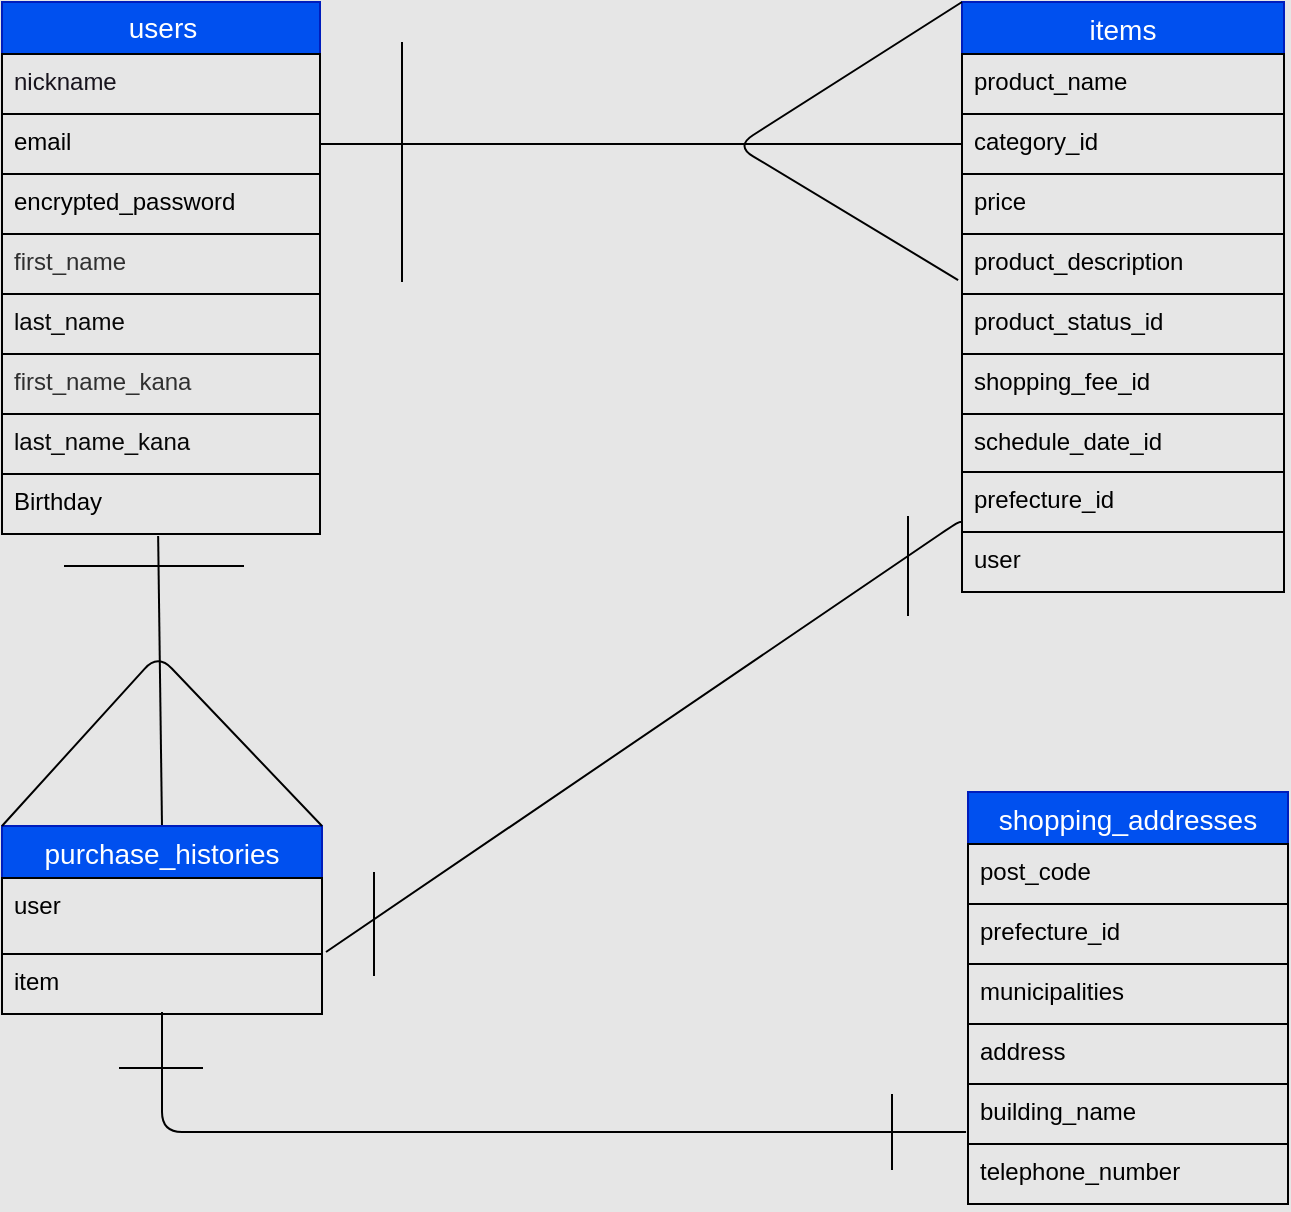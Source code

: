 <mxfile>
    <diagram id="GOCL7jQt18byzin0PXLw" name="ページ1">
        <mxGraphModel dx="1376" dy="2890" grid="0" gridSize="10" guides="1" tooltips="1" connect="1" arrows="0" fold="1" page="1" pageScale="1" pageWidth="827" pageHeight="1169" background="#E6E6E6" math="0" shadow="0">
            <root>
                <mxCell id="0"/>
                <mxCell id="1" parent="0"/>
                <mxCell id="18" value="users" style="swimlane;fontStyle=0;childLayout=stackLayout;horizontal=1;startSize=26;horizontalStack=0;resizeParent=1;resizeParentMax=0;resizeLast=0;collapsible=1;marginBottom=0;align=center;fontSize=14;fontColor=#ffffff;labelBorderColor=none;labelBackgroundColor=none;html=1;strokeColor=#001DBC;fillColor=#0050ef;" parent="1" vertex="1">
                    <mxGeometry x="-760" y="-1800" width="159" height="266" as="geometry">
                        <mxRectangle x="-760" y="-1800" width="70" height="30" as="alternateBounds"/>
                    </mxGeometry>
                </mxCell>
                <mxCell id="19" value="nickname" style="text;strokeColor=#000000;fillColor=none;spacingLeft=4;spacingRight=4;overflow=hidden;rotatable=0;points=[[0,0.5],[1,0.5]];portConstraint=eastwest;fontSize=12;fontColor=#18141d;" parent="18" vertex="1">
                    <mxGeometry y="26" width="159" height="30" as="geometry"/>
                </mxCell>
                <mxCell id="20" value="email" style="text;strokeColor=#000000;fillColor=none;spacingLeft=4;spacingRight=4;overflow=hidden;rotatable=0;points=[[0,0.5],[1,0.5]];portConstraint=eastwest;fontSize=12;fontColor=#000000;" parent="18" vertex="1">
                    <mxGeometry y="56" width="159" height="30" as="geometry"/>
                </mxCell>
                <mxCell id="21" value="encrypted_password" style="text;strokeColor=#000000;fillColor=none;spacingLeft=4;spacingRight=4;overflow=hidden;rotatable=0;points=[[0,0.5],[1,0.5]];portConstraint=eastwest;fontSize=12;fontColor=#000000;" parent="18" vertex="1">
                    <mxGeometry y="86" width="159" height="30" as="geometry"/>
                </mxCell>
                <mxCell id="gt8eq6YjaFPLrSDojC5M-37" value="first_name" style="text;strokeColor=#000000;fillColor=none;spacingLeft=4;spacingRight=4;overflow=hidden;rotatable=0;points=[[0,0.5],[1,0.5]];portConstraint=eastwest;fontSize=12;fontColor=#303030;" parent="18" vertex="1">
                    <mxGeometry y="116" width="159" height="30" as="geometry"/>
                </mxCell>
                <mxCell id="gt8eq6YjaFPLrSDojC5M-38" value="last_name" style="text;strokeColor=#000000;fillColor=none;spacingLeft=4;spacingRight=4;overflow=hidden;rotatable=0;points=[[0,0.5],[1,0.5]];portConstraint=eastwest;fontSize=12;fontColor=#080808;" parent="18" vertex="1">
                    <mxGeometry y="146" width="159" height="30" as="geometry"/>
                </mxCell>
                <mxCell id="gt8eq6YjaFPLrSDojC5M-48" style="edgeStyle=none;html=1;strokeColor=#000000;" parent="18" source="gt8eq6YjaFPLrSDojC5M-37" target="gt8eq6YjaFPLrSDojC5M-38" edge="1">
                    <mxGeometry relative="1" as="geometry"/>
                </mxCell>
                <mxCell id="63" value="first_name_kana" style="text;strokeColor=#000000;fillColor=none;spacingLeft=4;spacingRight=4;overflow=hidden;rotatable=0;points=[[0,0.5],[1,0.5]];portConstraint=eastwest;fontSize=12;fontColor=#303030;" vertex="1" parent="18">
                    <mxGeometry y="176" width="159" height="30" as="geometry"/>
                </mxCell>
                <mxCell id="61" value="last_name_kana" style="text;strokeColor=#000000;fillColor=none;spacingLeft=4;spacingRight=4;overflow=hidden;rotatable=0;points=[[0,0.5],[1,0.5]];portConstraint=eastwest;fontSize=12;fontColor=#080808;" vertex="1" parent="18">
                    <mxGeometry y="206" width="159" height="30" as="geometry"/>
                </mxCell>
                <mxCell id="gt8eq6YjaFPLrSDojC5M-39" value="Birthday" style="text;strokeColor=#000000;fillColor=none;spacingLeft=4;spacingRight=4;overflow=hidden;rotatable=0;points=[[0,0.5],[1,0.5]];portConstraint=eastwest;fontSize=12;fontColor=#000000;labelBackgroundColor=none;labelBorderColor=none;" parent="18" vertex="1">
                    <mxGeometry y="236" width="159" height="30" as="geometry"/>
                </mxCell>
                <mxCell id="22" value="items" style="swimlane;fontStyle=0;childLayout=stackLayout;horizontal=1;startSize=26;horizontalStack=0;resizeParent=1;resizeParentMax=0;resizeLast=0;collapsible=1;marginBottom=0;align=center;fontSize=14;strokeColor=#001DBC;fillColor=#0050ef;fontColor=#ffffff;" parent="1" vertex="1">
                    <mxGeometry x="-280" y="-1800" width="161" height="295" as="geometry"/>
                </mxCell>
                <mxCell id="23" value="product_name" style="text;strokeColor=#000000;fillColor=none;spacingLeft=4;spacingRight=4;overflow=hidden;rotatable=0;points=[[0,0.5],[1,0.5]];portConstraint=eastwest;fontSize=12;fontColor=#000000;" parent="22" vertex="1">
                    <mxGeometry y="26" width="161" height="30" as="geometry"/>
                </mxCell>
                <mxCell id="24" value="category_id" style="text;strokeColor=#000000;fillColor=none;spacingLeft=4;spacingRight=4;overflow=hidden;rotatable=0;points=[[0,0.5],[1,0.5]];portConstraint=eastwest;fontSize=12;fontColor=#000000;" parent="22" vertex="1">
                    <mxGeometry y="56" width="161" height="30" as="geometry"/>
                </mxCell>
                <mxCell id="gt8eq6YjaFPLrSDojC5M-40" value="price" style="text;strokeColor=#000000;fillColor=none;spacingLeft=4;spacingRight=4;overflow=hidden;rotatable=0;points=[[0,0.5],[1,0.5]];portConstraint=eastwest;fontSize=12;fontColor=#000000;" parent="22" vertex="1">
                    <mxGeometry y="86" width="161" height="30" as="geometry"/>
                </mxCell>
                <mxCell id="gt8eq6YjaFPLrSDojC5M-42" value="product_description" style="text;strokeColor=#000000;fillColor=none;spacingLeft=4;spacingRight=4;overflow=hidden;rotatable=0;points=[[0,0.5],[1,0.5]];portConstraint=eastwest;fontSize=12;fontColor=#000000;" parent="22" vertex="1">
                    <mxGeometry y="116" width="161" height="30" as="geometry"/>
                </mxCell>
                <mxCell id="gt8eq6YjaFPLrSDojC5M-43" value="product_status_id" style="text;strokeColor=#000000;fillColor=none;spacingLeft=4;spacingRight=4;overflow=hidden;rotatable=0;points=[[0,0.5],[1,0.5]];portConstraint=eastwest;fontSize=12;fontColor=#000000;" parent="22" vertex="1">
                    <mxGeometry y="146" width="161" height="30" as="geometry"/>
                </mxCell>
                <mxCell id="gt8eq6YjaFPLrSDojC5M-44" value="shopping_fee_id" style="text;strokeColor=#000000;fillColor=none;spacingLeft=4;spacingRight=4;overflow=hidden;rotatable=0;points=[[0,0.5],[1,0.5]];portConstraint=eastwest;fontSize=12;fontColor=#000000;" parent="22" vertex="1">
                    <mxGeometry y="176" width="161" height="30" as="geometry"/>
                </mxCell>
                <mxCell id="gt8eq6YjaFPLrSDojC5M-62" value="schedule_date_id" style="text;strokeColor=#000000;fillColor=none;spacingLeft=4;spacingRight=4;overflow=hidden;rotatable=0;points=[[0,0.5],[1,0.5]];portConstraint=eastwest;fontSize=12;fontColor=#000000;" parent="22" vertex="1">
                    <mxGeometry y="206" width="161" height="29" as="geometry"/>
                </mxCell>
                <mxCell id="71" value="prefecture_id" style="text;strokeColor=#000000;fillColor=none;spacingLeft=4;spacingRight=4;overflow=hidden;rotatable=0;points=[[0,0.5],[1,0.5]];portConstraint=eastwest;fontSize=12;fontColor=#000000;" vertex="1" parent="22">
                    <mxGeometry y="235" width="161" height="30" as="geometry"/>
                </mxCell>
                <mxCell id="25" value="user" style="text;strokeColor=#000000;fillColor=none;spacingLeft=4;spacingRight=4;overflow=hidden;rotatable=0;points=[[0,0.5],[1,0.5]];portConstraint=eastwest;fontSize=12;fontColor=#000000;" parent="22" vertex="1">
                    <mxGeometry y="265" width="161" height="30" as="geometry"/>
                </mxCell>
                <mxCell id="68" value="" style="edgeStyle=none;orthogonalLoop=1;jettySize=auto;html=1;startArrow=none;startFill=0;endArrow=none;endFill=0;strokeColor=#000000;exitX=0;exitY=0;exitDx=0;exitDy=0;entryX=-0.012;entryY=0.767;entryDx=0;entryDy=0;entryPerimeter=0;" edge="1" parent="22" source="22" target="gt8eq6YjaFPLrSDojC5M-42">
                    <mxGeometry width="80" relative="1" as="geometry">
                        <mxPoint x="-10" y="11" as="sourcePoint"/>
                        <mxPoint x="-10" y="131" as="targetPoint"/>
                        <Array as="points">
                            <mxPoint x="-113" y="72"/>
                        </Array>
                    </mxGeometry>
                </mxCell>
                <mxCell id="30" value="shopping_addresses" style="swimlane;fontStyle=0;childLayout=stackLayout;horizontal=1;startSize=26;horizontalStack=0;resizeParent=1;resizeParentMax=0;resizeLast=0;collapsible=1;marginBottom=0;align=center;fontSize=14;strokeColor=#001DBC;fillColor=#0050ef;fontColor=#ffffff;" parent="1" vertex="1">
                    <mxGeometry x="-277" y="-1405" width="160" height="206" as="geometry"/>
                </mxCell>
                <mxCell id="31" value="post_code" style="text;strokeColor=#000000;fillColor=none;spacingLeft=4;spacingRight=4;overflow=hidden;rotatable=0;points=[[0,0.5],[1,0.5]];portConstraint=eastwest;fontSize=12;fontColor=#000000;" parent="30" vertex="1">
                    <mxGeometry y="26" width="160" height="30" as="geometry"/>
                </mxCell>
                <mxCell id="32" value="prefecture_id" style="text;strokeColor=#000000;fillColor=none;spacingLeft=4;spacingRight=4;overflow=hidden;rotatable=0;points=[[0,0.5],[1,0.5]];portConstraint=eastwest;fontSize=12;fontColor=#000000;" parent="30" vertex="1">
                    <mxGeometry y="56" width="160" height="30" as="geometry"/>
                </mxCell>
                <mxCell id="gt8eq6YjaFPLrSDojC5M-45" value="municipalities" style="text;strokeColor=#000000;fillColor=none;spacingLeft=4;spacingRight=4;overflow=hidden;rotatable=0;points=[[0,0.5],[1,0.5]];portConstraint=eastwest;fontSize=12;html=1;fontColor=#000000;" parent="30" vertex="1">
                    <mxGeometry y="86" width="160" height="30" as="geometry"/>
                </mxCell>
                <mxCell id="gt8eq6YjaFPLrSDojC5M-46" value="address" style="text;strokeColor=#000000;fillColor=none;spacingLeft=4;spacingRight=4;overflow=hidden;rotatable=0;points=[[0,0.5],[1,0.5]];portConstraint=eastwest;fontSize=12;fontColor=#000000;" parent="30" vertex="1">
                    <mxGeometry y="116" width="160" height="30" as="geometry"/>
                </mxCell>
                <mxCell id="gt8eq6YjaFPLrSDojC5M-47" value="building_name" style="text;strokeColor=#000000;fillColor=none;spacingLeft=4;spacingRight=4;overflow=hidden;rotatable=0;points=[[0,0.5],[1,0.5]];portConstraint=eastwest;fontSize=12;fontColor=#000000;" parent="30" vertex="1">
                    <mxGeometry y="146" width="160" height="30" as="geometry"/>
                </mxCell>
                <mxCell id="33" value="telephone_number" style="text;strokeColor=#000000;fillColor=none;spacingLeft=4;spacingRight=4;overflow=hidden;rotatable=0;points=[[0,0.5],[1,0.5]];portConstraint=eastwest;fontSize=12;fontColor=#000000;" parent="30" vertex="1">
                    <mxGeometry y="176" width="160" height="30" as="geometry"/>
                </mxCell>
                <mxCell id="gt8eq6YjaFPLrSDojC5M-50" style="edgeStyle=none;html=1;exitX=1;exitY=0.5;exitDx=0;exitDy=0;entryX=0;entryY=0.5;entryDx=0;entryDy=0;startArrow=none;startFill=0;endArrow=none;endFill=0;strokeColor=#000000;" parent="1" source="20" target="24" edge="1">
                    <mxGeometry relative="1" as="geometry"/>
                </mxCell>
                <mxCell id="46" style="edgeStyle=none;html=1;exitX=0.5;exitY=0;exitDx=0;exitDy=0;startArrow=none;startFill=0;endArrow=none;endFill=0;strokeColor=#000000;entryX=0.491;entryY=1.033;entryDx=0;entryDy=0;entryPerimeter=0;" parent="1" source="39" edge="1" target="gt8eq6YjaFPLrSDojC5M-39">
                    <mxGeometry relative="1" as="geometry">
                        <mxPoint x="-678" y="-1520" as="targetPoint"/>
                    </mxGeometry>
                </mxCell>
                <mxCell id="51" style="edgeStyle=none;html=1;entryX=0;entryY=0.8;entryDx=0;entryDy=0;entryPerimeter=0;startArrow=none;startFill=0;endArrow=none;endFill=0;strokeColor=#000000;" parent="1" edge="1">
                    <mxGeometry relative="1" as="geometry">
                        <mxPoint x="-598" y="-1325" as="sourcePoint"/>
                        <mxPoint x="-280" y="-1540" as="targetPoint"/>
                        <Array as="points">
                            <mxPoint x="-282" y="-1540"/>
                        </Array>
                    </mxGeometry>
                </mxCell>
                <mxCell id="39" value="purchase_histories" style="swimlane;fontStyle=0;childLayout=stackLayout;horizontal=1;startSize=26;horizontalStack=0;resizeParent=1;resizeParentMax=0;resizeLast=0;collapsible=1;marginBottom=0;align=center;fontSize=14;strokeColor=#001DBC;fillColor=#0050ef;fontColor=#ffffff;" parent="1" vertex="1">
                    <mxGeometry x="-760" y="-1388" width="160" height="94" as="geometry"/>
                </mxCell>
                <mxCell id="40" value="user" style="text;strokeColor=#000000;fillColor=none;spacingLeft=4;spacingRight=4;overflow=hidden;rotatable=0;points=[[0,0.5],[1,0.5]];portConstraint=eastwest;fontSize=12;fontColor=#000000;" parent="39" vertex="1">
                    <mxGeometry y="26" width="160" height="38" as="geometry"/>
                </mxCell>
                <mxCell id="41" value="item" style="text;strokeColor=#000000;fillColor=none;spacingLeft=4;spacingRight=4;overflow=hidden;rotatable=0;points=[[0,0.5],[1,0.5]];portConstraint=eastwest;fontSize=12;fontColor=#000000;" parent="39" vertex="1">
                    <mxGeometry y="64" width="160" height="30" as="geometry"/>
                </mxCell>
                <mxCell id="45" value="" style="edgeStyle=none;orthogonalLoop=1;jettySize=auto;html=1;startArrow=none;startFill=0;endArrow=none;endFill=0;strokeColor=#000000;" parent="1" edge="1">
                    <mxGeometry width="80" relative="1" as="geometry">
                        <mxPoint x="-560" y="-1780" as="sourcePoint"/>
                        <mxPoint x="-560" y="-1660" as="targetPoint"/>
                        <Array as="points"/>
                    </mxGeometry>
                </mxCell>
                <mxCell id="49" value="" style="edgeStyle=none;orthogonalLoop=1;jettySize=auto;html=1;startArrow=none;startFill=0;endArrow=none;endFill=0;exitX=0;exitY=0;exitDx=0;exitDy=0;strokeColor=#000000;" parent="1" edge="1">
                    <mxGeometry width="80" relative="1" as="geometry">
                        <mxPoint x="-729.0" y="-1518" as="sourcePoint"/>
                        <mxPoint x="-639" y="-1518" as="targetPoint"/>
                        <Array as="points"/>
                    </mxGeometry>
                </mxCell>
                <mxCell id="55" value="" style="edgeStyle=none;orthogonalLoop=1;jettySize=auto;html=1;startArrow=none;startFill=0;endArrow=none;endFill=0;strokeColor=#000000;" edge="1" parent="1">
                    <mxGeometry width="80" relative="1" as="geometry">
                        <mxPoint x="-574" y="-1365" as="sourcePoint"/>
                        <mxPoint x="-574" y="-1313" as="targetPoint"/>
                        <Array as="points"/>
                    </mxGeometry>
                </mxCell>
                <mxCell id="56" value="" style="edgeStyle=none;orthogonalLoop=1;jettySize=auto;html=1;startArrow=none;startFill=0;endArrow=none;endFill=0;strokeColor=#000000;" edge="1" parent="1">
                    <mxGeometry width="80" relative="1" as="geometry">
                        <mxPoint x="-307" y="-1543" as="sourcePoint"/>
                        <mxPoint x="-307" y="-1493" as="targetPoint"/>
                        <Array as="points"/>
                    </mxGeometry>
                </mxCell>
                <mxCell id="57" value="" style="edgeStyle=none;orthogonalLoop=1;jettySize=auto;html=1;startArrow=none;startFill=0;endArrow=none;endFill=0;exitX=0.5;exitY=0.967;exitDx=0;exitDy=0;strokeColor=#000000;entryX=-0.006;entryY=0.8;entryDx=0;entryDy=0;exitPerimeter=0;entryPerimeter=0;" edge="1" parent="1" source="41" target="gt8eq6YjaFPLrSDojC5M-47">
                    <mxGeometry width="80" relative="1" as="geometry">
                        <mxPoint x="-600.0" y="-1331" as="sourcePoint"/>
                        <mxPoint x="-502" y="-1333" as="targetPoint"/>
                        <Array as="points">
                            <mxPoint x="-680" y="-1235"/>
                        </Array>
                    </mxGeometry>
                </mxCell>
                <mxCell id="58" value="" style="edgeStyle=none;orthogonalLoop=1;jettySize=auto;html=1;startArrow=none;startFill=0;endArrow=none;endFill=0;strokeColor=#000000;" edge="1" parent="1">
                    <mxGeometry width="80" relative="1" as="geometry">
                        <mxPoint x="-659.5" y="-1267" as="sourcePoint"/>
                        <mxPoint x="-701.5" y="-1267" as="targetPoint"/>
                        <Array as="points"/>
                    </mxGeometry>
                </mxCell>
                <mxCell id="66" value="" style="edgeStyle=none;orthogonalLoop=1;jettySize=auto;html=1;startArrow=none;startFill=0;endArrow=none;endFill=0;strokeColor=#000000;" edge="1" parent="1">
                    <mxGeometry width="80" relative="1" as="geometry">
                        <mxPoint x="-315" y="-1254" as="sourcePoint"/>
                        <mxPoint x="-315" y="-1216" as="targetPoint"/>
                        <Array as="points"/>
                    </mxGeometry>
                </mxCell>
                <mxCell id="67" value="" style="edgeStyle=none;orthogonalLoop=1;jettySize=auto;html=1;startArrow=none;startFill=0;endArrow=none;endFill=0;exitX=0;exitY=0;exitDx=0;exitDy=0;strokeColor=#000000;entryX=1;entryY=0;entryDx=0;entryDy=0;" edge="1" parent="1" source="39" target="39">
                    <mxGeometry width="80" relative="1" as="geometry">
                        <mxPoint x="-722.0" y="-1431" as="sourcePoint"/>
                        <mxPoint x="-602" y="-1391" as="targetPoint"/>
                        <Array as="points">
                            <mxPoint x="-682" y="-1474"/>
                        </Array>
                    </mxGeometry>
                </mxCell>
            </root>
        </mxGraphModel>
    </diagram>
</mxfile>